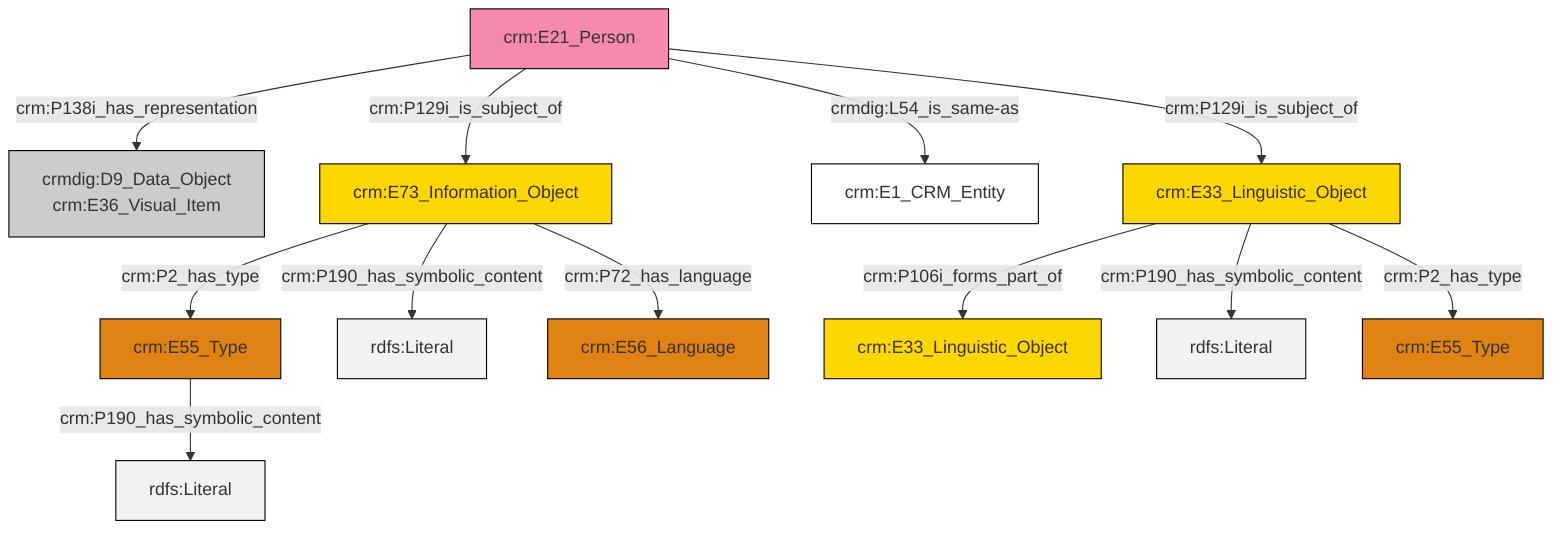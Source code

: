 graph TD
classDef Literal fill:#f2f2f2,stroke:#000000;
classDef CRM_Entity fill:#FFFFFF,stroke:#000000;
classDef Temporal_Entity fill:#00C9E6, stroke:#000000;
classDef Type fill:#E18312, stroke:#000000;
classDef Time-Span fill:#2C9C91, stroke:#000000;
classDef Appellation fill:#FFEB7F, stroke:#000000;
classDef Place fill:#008836, stroke:#000000;
classDef Persistent_Item fill:#B266B2, stroke:#000000;
classDef Conceptual_Object fill:#FFD700, stroke:#000000;
classDef Physical_Thing fill:#D2B48C, stroke:#000000;
classDef Actor fill:#f58aad, stroke:#000000;
classDef PC_Classes fill:#4ce600, stroke:#000000;
classDef Multi fill:#cccccc,stroke:#000000;

2["crm:E73_Information_Object"]:::Conceptual_Object -->|crm:P2_has_type| 3["crm:E55_Type"]:::Type
2["crm:E73_Information_Object"]:::Conceptual_Object -->|crm:P190_has_symbolic_content| 5[rdfs:Literal]:::Literal
3["crm:E55_Type"]:::Type -->|crm:P190_has_symbolic_content| 8[rdfs:Literal]:::Literal
0["crm:E33_Linguistic_Object"]:::Conceptual_Object -->|crm:P106i_forms_part_of| 9["crm:E33_Linguistic_Object"]:::Conceptual_Object
10["crm:E21_Person"]:::Actor -->|crm:P138i_has_representation| 6["crmdig:D9_Data_Object<br>crm:E36_Visual_Item"]:::Multi
10["crm:E21_Person"]:::Actor -->|crm:P129i_is_subject_of| 2["crm:E73_Information_Object"]:::Conceptual_Object
10["crm:E21_Person"]:::Actor -->|crmdig:L54_is_same-as| 14["crm:E1_CRM_Entity"]:::CRM_Entity
2["crm:E73_Information_Object"]:::Conceptual_Object -->|crm:P72_has_language| 15["crm:E56_Language"]:::Type
0["crm:E33_Linguistic_Object"]:::Conceptual_Object -->|crm:P190_has_symbolic_content| 19[rdfs:Literal]:::Literal
0["crm:E33_Linguistic_Object"]:::Conceptual_Object -->|crm:P2_has_type| 11["crm:E55_Type"]:::Type
10["crm:E21_Person"]:::Actor -->|crm:P129i_is_subject_of| 0["crm:E33_Linguistic_Object"]:::Conceptual_Object